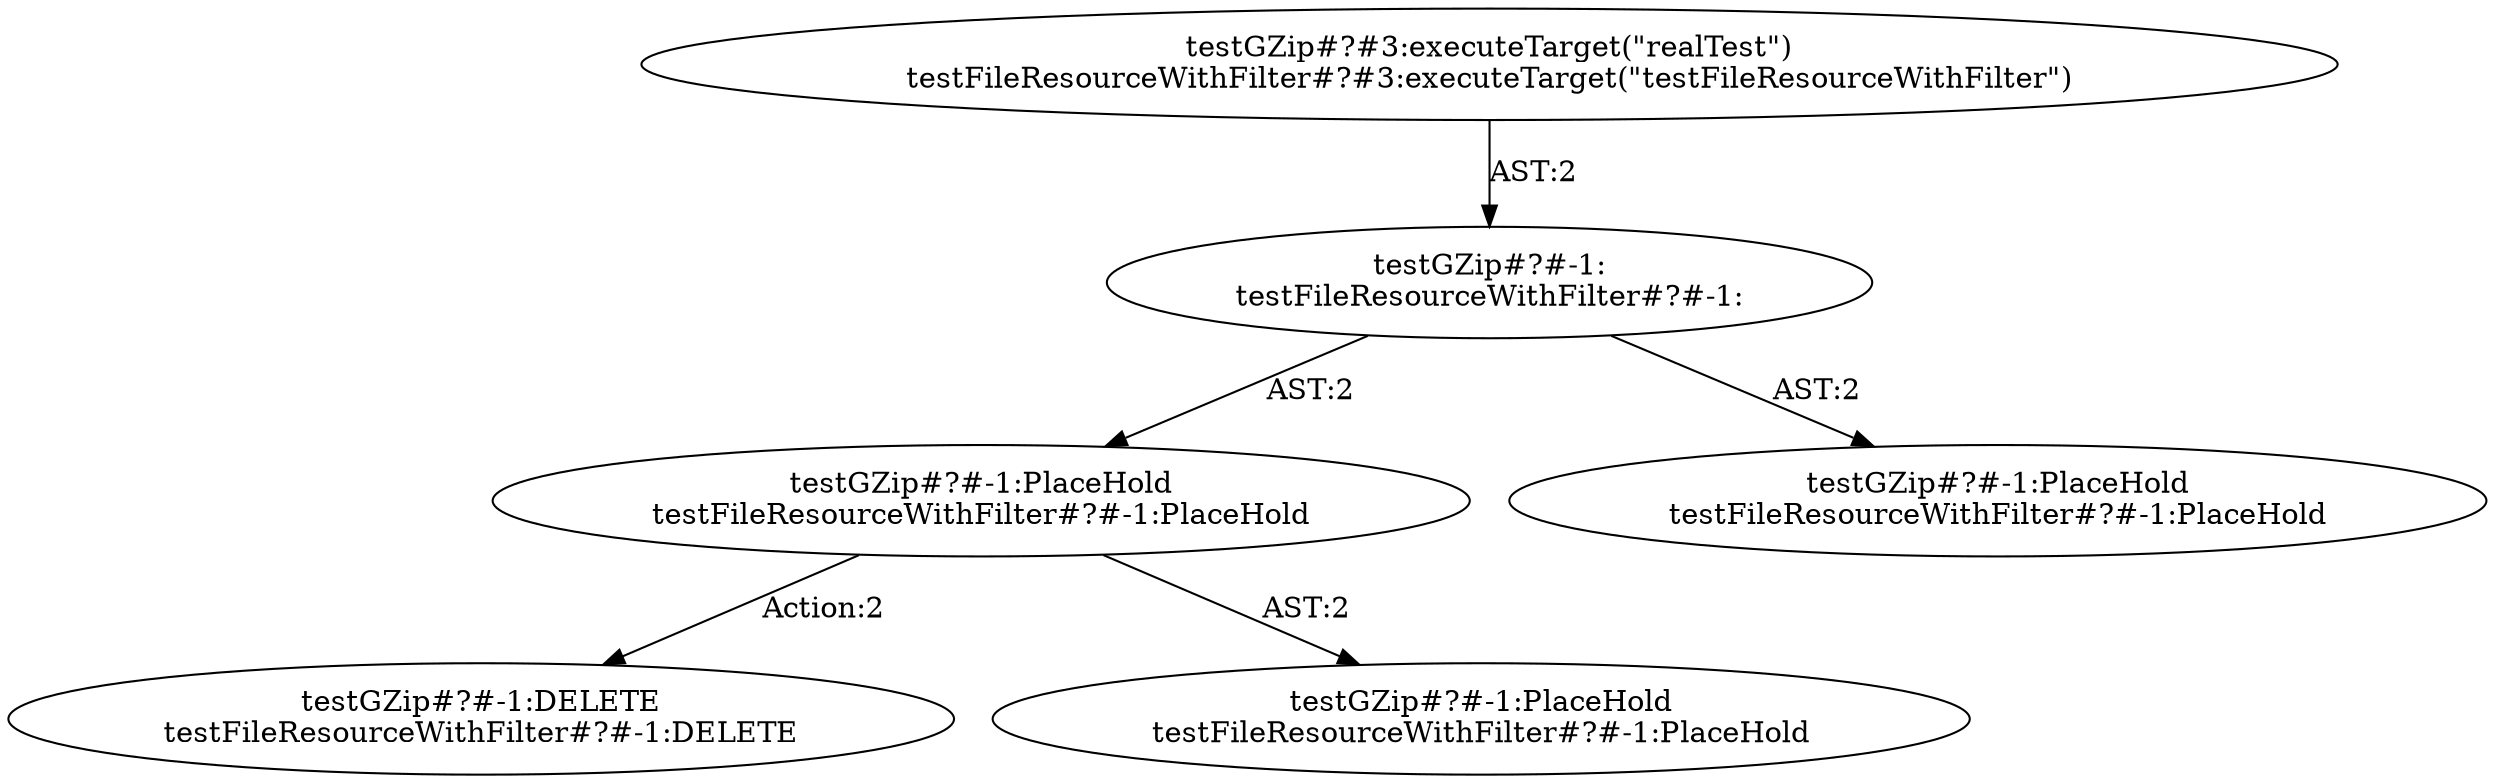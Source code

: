 digraph "Pattern" {
0 [label="testGZip#?#-1:DELETE
testFileResourceWithFilter#?#-1:DELETE" shape=ellipse]
1 [label="testGZip#?#-1:PlaceHold
testFileResourceWithFilter#?#-1:PlaceHold" shape=ellipse]
2 [label="testGZip#?#-1:
testFileResourceWithFilter#?#-1:" shape=ellipse]
3 [label="testGZip#?#3:executeTarget(\"realTest\")
testFileResourceWithFilter#?#3:executeTarget(\"testFileResourceWithFilter\")" shape=ellipse]
4 [label="testGZip#?#-1:PlaceHold
testFileResourceWithFilter#?#-1:PlaceHold" shape=ellipse]
5 [label="testGZip#?#-1:PlaceHold
testFileResourceWithFilter#?#-1:PlaceHold" shape=ellipse]
1 -> 0 [label="Action:2"];
1 -> 5 [label="AST:2"];
2 -> 1 [label="AST:2"];
2 -> 4 [label="AST:2"];
3 -> 2 [label="AST:2"];
}